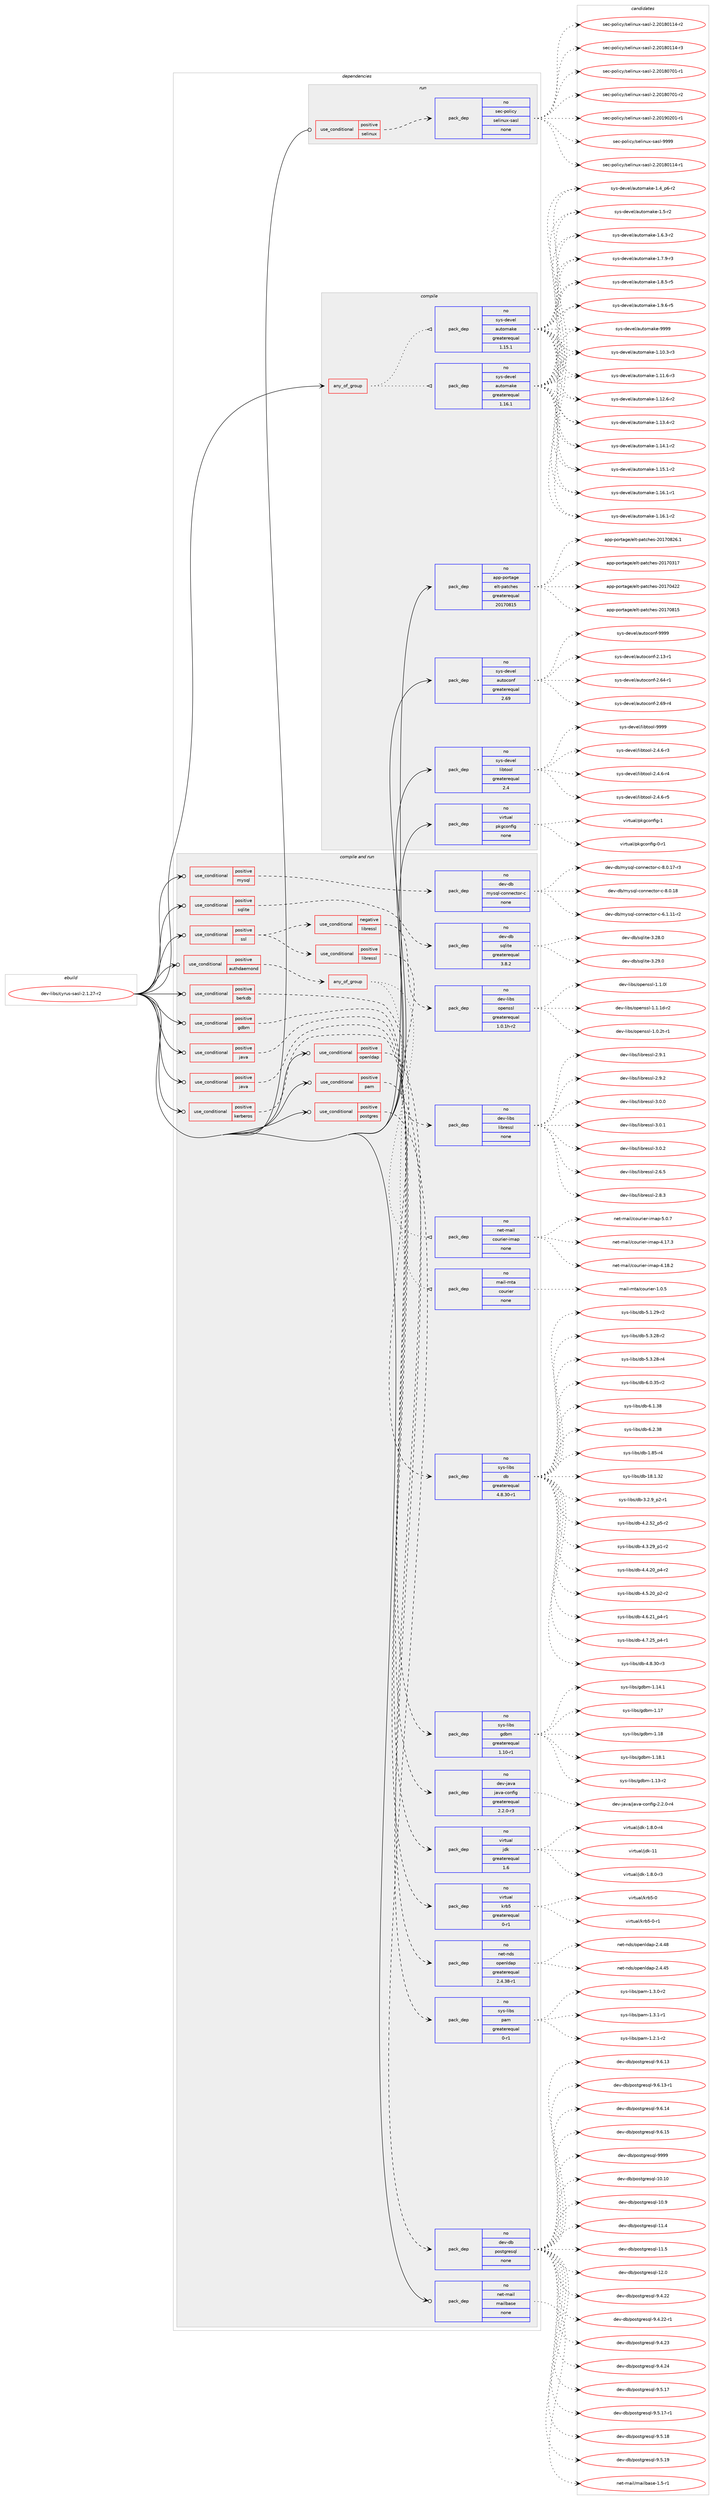 digraph prolog {

# *************
# Graph options
# *************

newrank=true;
concentrate=true;
compound=true;
graph [rankdir=LR,fontname=Helvetica,fontsize=10,ranksep=1.5];#, ranksep=2.5, nodesep=0.2];
edge  [arrowhead=vee];
node  [fontname=Helvetica,fontsize=10];

# **********
# The ebuild
# **********

subgraph cluster_leftcol {
color=gray;
rank=same;
label=<<i>ebuild</i>>;
id [label="dev-libs/cyrus-sasl-2.1.27-r2", color=red, width=4, href="../dev-libs/cyrus-sasl-2.1.27-r2.svg"];
}

# ****************
# The dependencies
# ****************

subgraph cluster_midcol {
color=gray;
label=<<i>dependencies</i>>;
subgraph cluster_compile {
fillcolor="#eeeeee";
style=filled;
label=<<i>compile</i>>;
subgraph any11013 {
dependency563163 [label=<<TABLE BORDER="0" CELLBORDER="1" CELLSPACING="0" CELLPADDING="4"><TR><TD CELLPADDING="10">any_of_group</TD></TR></TABLE>>, shape=none, color=red];subgraph pack420572 {
dependency563164 [label=<<TABLE BORDER="0" CELLBORDER="1" CELLSPACING="0" CELLPADDING="4" WIDTH="220"><TR><TD ROWSPAN="6" CELLPADDING="30">pack_dep</TD></TR><TR><TD WIDTH="110">no</TD></TR><TR><TD>sys-devel</TD></TR><TR><TD>automake</TD></TR><TR><TD>greaterequal</TD></TR><TR><TD>1.16.1</TD></TR></TABLE>>, shape=none, color=blue];
}
dependency563163:e -> dependency563164:w [weight=20,style="dotted",arrowhead="oinv"];
subgraph pack420573 {
dependency563165 [label=<<TABLE BORDER="0" CELLBORDER="1" CELLSPACING="0" CELLPADDING="4" WIDTH="220"><TR><TD ROWSPAN="6" CELLPADDING="30">pack_dep</TD></TR><TR><TD WIDTH="110">no</TD></TR><TR><TD>sys-devel</TD></TR><TR><TD>automake</TD></TR><TR><TD>greaterequal</TD></TR><TR><TD>1.15.1</TD></TR></TABLE>>, shape=none, color=blue];
}
dependency563163:e -> dependency563165:w [weight=20,style="dotted",arrowhead="oinv"];
}
id:e -> dependency563163:w [weight=20,style="solid",arrowhead="vee"];
subgraph pack420574 {
dependency563166 [label=<<TABLE BORDER="0" CELLBORDER="1" CELLSPACING="0" CELLPADDING="4" WIDTH="220"><TR><TD ROWSPAN="6" CELLPADDING="30">pack_dep</TD></TR><TR><TD WIDTH="110">no</TD></TR><TR><TD>app-portage</TD></TR><TR><TD>elt-patches</TD></TR><TR><TD>greaterequal</TD></TR><TR><TD>20170815</TD></TR></TABLE>>, shape=none, color=blue];
}
id:e -> dependency563166:w [weight=20,style="solid",arrowhead="vee"];
subgraph pack420575 {
dependency563167 [label=<<TABLE BORDER="0" CELLBORDER="1" CELLSPACING="0" CELLPADDING="4" WIDTH="220"><TR><TD ROWSPAN="6" CELLPADDING="30">pack_dep</TD></TR><TR><TD WIDTH="110">no</TD></TR><TR><TD>sys-devel</TD></TR><TR><TD>autoconf</TD></TR><TR><TD>greaterequal</TD></TR><TR><TD>2.69</TD></TR></TABLE>>, shape=none, color=blue];
}
id:e -> dependency563167:w [weight=20,style="solid",arrowhead="vee"];
subgraph pack420576 {
dependency563168 [label=<<TABLE BORDER="0" CELLBORDER="1" CELLSPACING="0" CELLPADDING="4" WIDTH="220"><TR><TD ROWSPAN="6" CELLPADDING="30">pack_dep</TD></TR><TR><TD WIDTH="110">no</TD></TR><TR><TD>sys-devel</TD></TR><TR><TD>libtool</TD></TR><TR><TD>greaterequal</TD></TR><TR><TD>2.4</TD></TR></TABLE>>, shape=none, color=blue];
}
id:e -> dependency563168:w [weight=20,style="solid",arrowhead="vee"];
subgraph pack420577 {
dependency563169 [label=<<TABLE BORDER="0" CELLBORDER="1" CELLSPACING="0" CELLPADDING="4" WIDTH="220"><TR><TD ROWSPAN="6" CELLPADDING="30">pack_dep</TD></TR><TR><TD WIDTH="110">no</TD></TR><TR><TD>virtual</TD></TR><TR><TD>pkgconfig</TD></TR><TR><TD>none</TD></TR><TR><TD></TD></TR></TABLE>>, shape=none, color=blue];
}
id:e -> dependency563169:w [weight=20,style="solid",arrowhead="vee"];
}
subgraph cluster_compileandrun {
fillcolor="#eeeeee";
style=filled;
label=<<i>compile and run</i>>;
subgraph cond131221 {
dependency563170 [label=<<TABLE BORDER="0" CELLBORDER="1" CELLSPACING="0" CELLPADDING="4"><TR><TD ROWSPAN="3" CELLPADDING="10">use_conditional</TD></TR><TR><TD>positive</TD></TR><TR><TD>authdaemond</TD></TR></TABLE>>, shape=none, color=red];
subgraph any11014 {
dependency563171 [label=<<TABLE BORDER="0" CELLBORDER="1" CELLSPACING="0" CELLPADDING="4"><TR><TD CELLPADDING="10">any_of_group</TD></TR></TABLE>>, shape=none, color=red];subgraph pack420578 {
dependency563172 [label=<<TABLE BORDER="0" CELLBORDER="1" CELLSPACING="0" CELLPADDING="4" WIDTH="220"><TR><TD ROWSPAN="6" CELLPADDING="30">pack_dep</TD></TR><TR><TD WIDTH="110">no</TD></TR><TR><TD>net-mail</TD></TR><TR><TD>courier-imap</TD></TR><TR><TD>none</TD></TR><TR><TD></TD></TR></TABLE>>, shape=none, color=blue];
}
dependency563171:e -> dependency563172:w [weight=20,style="dotted",arrowhead="oinv"];
subgraph pack420579 {
dependency563173 [label=<<TABLE BORDER="0" CELLBORDER="1" CELLSPACING="0" CELLPADDING="4" WIDTH="220"><TR><TD ROWSPAN="6" CELLPADDING="30">pack_dep</TD></TR><TR><TD WIDTH="110">no</TD></TR><TR><TD>mail-mta</TD></TR><TR><TD>courier</TD></TR><TR><TD>none</TD></TR><TR><TD></TD></TR></TABLE>>, shape=none, color=blue];
}
dependency563171:e -> dependency563173:w [weight=20,style="dotted",arrowhead="oinv"];
}
dependency563170:e -> dependency563171:w [weight=20,style="dashed",arrowhead="vee"];
}
id:e -> dependency563170:w [weight=20,style="solid",arrowhead="odotvee"];
subgraph cond131222 {
dependency563174 [label=<<TABLE BORDER="0" CELLBORDER="1" CELLSPACING="0" CELLPADDING="4"><TR><TD ROWSPAN="3" CELLPADDING="10">use_conditional</TD></TR><TR><TD>positive</TD></TR><TR><TD>berkdb</TD></TR></TABLE>>, shape=none, color=red];
subgraph pack420580 {
dependency563175 [label=<<TABLE BORDER="0" CELLBORDER="1" CELLSPACING="0" CELLPADDING="4" WIDTH="220"><TR><TD ROWSPAN="6" CELLPADDING="30">pack_dep</TD></TR><TR><TD WIDTH="110">no</TD></TR><TR><TD>sys-libs</TD></TR><TR><TD>db</TD></TR><TR><TD>greaterequal</TD></TR><TR><TD>4.8.30-r1</TD></TR></TABLE>>, shape=none, color=blue];
}
dependency563174:e -> dependency563175:w [weight=20,style="dashed",arrowhead="vee"];
}
id:e -> dependency563174:w [weight=20,style="solid",arrowhead="odotvee"];
subgraph cond131223 {
dependency563176 [label=<<TABLE BORDER="0" CELLBORDER="1" CELLSPACING="0" CELLPADDING="4"><TR><TD ROWSPAN="3" CELLPADDING="10">use_conditional</TD></TR><TR><TD>positive</TD></TR><TR><TD>gdbm</TD></TR></TABLE>>, shape=none, color=red];
subgraph pack420581 {
dependency563177 [label=<<TABLE BORDER="0" CELLBORDER="1" CELLSPACING="0" CELLPADDING="4" WIDTH="220"><TR><TD ROWSPAN="6" CELLPADDING="30">pack_dep</TD></TR><TR><TD WIDTH="110">no</TD></TR><TR><TD>sys-libs</TD></TR><TR><TD>gdbm</TD></TR><TR><TD>greaterequal</TD></TR><TR><TD>1.10-r1</TD></TR></TABLE>>, shape=none, color=blue];
}
dependency563176:e -> dependency563177:w [weight=20,style="dashed",arrowhead="vee"];
}
id:e -> dependency563176:w [weight=20,style="solid",arrowhead="odotvee"];
subgraph cond131224 {
dependency563178 [label=<<TABLE BORDER="0" CELLBORDER="1" CELLSPACING="0" CELLPADDING="4"><TR><TD ROWSPAN="3" CELLPADDING="10">use_conditional</TD></TR><TR><TD>positive</TD></TR><TR><TD>java</TD></TR></TABLE>>, shape=none, color=red];
subgraph pack420582 {
dependency563179 [label=<<TABLE BORDER="0" CELLBORDER="1" CELLSPACING="0" CELLPADDING="4" WIDTH="220"><TR><TD ROWSPAN="6" CELLPADDING="30">pack_dep</TD></TR><TR><TD WIDTH="110">no</TD></TR><TR><TD>dev-java</TD></TR><TR><TD>java-config</TD></TR><TR><TD>greaterequal</TD></TR><TR><TD>2.2.0-r3</TD></TR></TABLE>>, shape=none, color=blue];
}
dependency563178:e -> dependency563179:w [weight=20,style="dashed",arrowhead="vee"];
}
id:e -> dependency563178:w [weight=20,style="solid",arrowhead="odotvee"];
subgraph cond131225 {
dependency563180 [label=<<TABLE BORDER="0" CELLBORDER="1" CELLSPACING="0" CELLPADDING="4"><TR><TD ROWSPAN="3" CELLPADDING="10">use_conditional</TD></TR><TR><TD>positive</TD></TR><TR><TD>java</TD></TR></TABLE>>, shape=none, color=red];
subgraph pack420583 {
dependency563181 [label=<<TABLE BORDER="0" CELLBORDER="1" CELLSPACING="0" CELLPADDING="4" WIDTH="220"><TR><TD ROWSPAN="6" CELLPADDING="30">pack_dep</TD></TR><TR><TD WIDTH="110">no</TD></TR><TR><TD>virtual</TD></TR><TR><TD>jdk</TD></TR><TR><TD>greaterequal</TD></TR><TR><TD>1.6</TD></TR></TABLE>>, shape=none, color=blue];
}
dependency563180:e -> dependency563181:w [weight=20,style="dashed",arrowhead="vee"];
}
id:e -> dependency563180:w [weight=20,style="solid",arrowhead="odotvee"];
subgraph cond131226 {
dependency563182 [label=<<TABLE BORDER="0" CELLBORDER="1" CELLSPACING="0" CELLPADDING="4"><TR><TD ROWSPAN="3" CELLPADDING="10">use_conditional</TD></TR><TR><TD>positive</TD></TR><TR><TD>kerberos</TD></TR></TABLE>>, shape=none, color=red];
subgraph pack420584 {
dependency563183 [label=<<TABLE BORDER="0" CELLBORDER="1" CELLSPACING="0" CELLPADDING="4" WIDTH="220"><TR><TD ROWSPAN="6" CELLPADDING="30">pack_dep</TD></TR><TR><TD WIDTH="110">no</TD></TR><TR><TD>virtual</TD></TR><TR><TD>krb5</TD></TR><TR><TD>greaterequal</TD></TR><TR><TD>0-r1</TD></TR></TABLE>>, shape=none, color=blue];
}
dependency563182:e -> dependency563183:w [weight=20,style="dashed",arrowhead="vee"];
}
id:e -> dependency563182:w [weight=20,style="solid",arrowhead="odotvee"];
subgraph cond131227 {
dependency563184 [label=<<TABLE BORDER="0" CELLBORDER="1" CELLSPACING="0" CELLPADDING="4"><TR><TD ROWSPAN="3" CELLPADDING="10">use_conditional</TD></TR><TR><TD>positive</TD></TR><TR><TD>mysql</TD></TR></TABLE>>, shape=none, color=red];
subgraph pack420585 {
dependency563185 [label=<<TABLE BORDER="0" CELLBORDER="1" CELLSPACING="0" CELLPADDING="4" WIDTH="220"><TR><TD ROWSPAN="6" CELLPADDING="30">pack_dep</TD></TR><TR><TD WIDTH="110">no</TD></TR><TR><TD>dev-db</TD></TR><TR><TD>mysql-connector-c</TD></TR><TR><TD>none</TD></TR><TR><TD></TD></TR></TABLE>>, shape=none, color=blue];
}
dependency563184:e -> dependency563185:w [weight=20,style="dashed",arrowhead="vee"];
}
id:e -> dependency563184:w [weight=20,style="solid",arrowhead="odotvee"];
subgraph cond131228 {
dependency563186 [label=<<TABLE BORDER="0" CELLBORDER="1" CELLSPACING="0" CELLPADDING="4"><TR><TD ROWSPAN="3" CELLPADDING="10">use_conditional</TD></TR><TR><TD>positive</TD></TR><TR><TD>openldap</TD></TR></TABLE>>, shape=none, color=red];
subgraph pack420586 {
dependency563187 [label=<<TABLE BORDER="0" CELLBORDER="1" CELLSPACING="0" CELLPADDING="4" WIDTH="220"><TR><TD ROWSPAN="6" CELLPADDING="30">pack_dep</TD></TR><TR><TD WIDTH="110">no</TD></TR><TR><TD>net-nds</TD></TR><TR><TD>openldap</TD></TR><TR><TD>greaterequal</TD></TR><TR><TD>2.4.38-r1</TD></TR></TABLE>>, shape=none, color=blue];
}
dependency563186:e -> dependency563187:w [weight=20,style="dashed",arrowhead="vee"];
}
id:e -> dependency563186:w [weight=20,style="solid",arrowhead="odotvee"];
subgraph cond131229 {
dependency563188 [label=<<TABLE BORDER="0" CELLBORDER="1" CELLSPACING="0" CELLPADDING="4"><TR><TD ROWSPAN="3" CELLPADDING="10">use_conditional</TD></TR><TR><TD>positive</TD></TR><TR><TD>pam</TD></TR></TABLE>>, shape=none, color=red];
subgraph pack420587 {
dependency563189 [label=<<TABLE BORDER="0" CELLBORDER="1" CELLSPACING="0" CELLPADDING="4" WIDTH="220"><TR><TD ROWSPAN="6" CELLPADDING="30">pack_dep</TD></TR><TR><TD WIDTH="110">no</TD></TR><TR><TD>sys-libs</TD></TR><TR><TD>pam</TD></TR><TR><TD>greaterequal</TD></TR><TR><TD>0-r1</TD></TR></TABLE>>, shape=none, color=blue];
}
dependency563188:e -> dependency563189:w [weight=20,style="dashed",arrowhead="vee"];
}
id:e -> dependency563188:w [weight=20,style="solid",arrowhead="odotvee"];
subgraph cond131230 {
dependency563190 [label=<<TABLE BORDER="0" CELLBORDER="1" CELLSPACING="0" CELLPADDING="4"><TR><TD ROWSPAN="3" CELLPADDING="10">use_conditional</TD></TR><TR><TD>positive</TD></TR><TR><TD>postgres</TD></TR></TABLE>>, shape=none, color=red];
subgraph pack420588 {
dependency563191 [label=<<TABLE BORDER="0" CELLBORDER="1" CELLSPACING="0" CELLPADDING="4" WIDTH="220"><TR><TD ROWSPAN="6" CELLPADDING="30">pack_dep</TD></TR><TR><TD WIDTH="110">no</TD></TR><TR><TD>dev-db</TD></TR><TR><TD>postgresql</TD></TR><TR><TD>none</TD></TR><TR><TD></TD></TR></TABLE>>, shape=none, color=blue];
}
dependency563190:e -> dependency563191:w [weight=20,style="dashed",arrowhead="vee"];
}
id:e -> dependency563190:w [weight=20,style="solid",arrowhead="odotvee"];
subgraph cond131231 {
dependency563192 [label=<<TABLE BORDER="0" CELLBORDER="1" CELLSPACING="0" CELLPADDING="4"><TR><TD ROWSPAN="3" CELLPADDING="10">use_conditional</TD></TR><TR><TD>positive</TD></TR><TR><TD>sqlite</TD></TR></TABLE>>, shape=none, color=red];
subgraph pack420589 {
dependency563193 [label=<<TABLE BORDER="0" CELLBORDER="1" CELLSPACING="0" CELLPADDING="4" WIDTH="220"><TR><TD ROWSPAN="6" CELLPADDING="30">pack_dep</TD></TR><TR><TD WIDTH="110">no</TD></TR><TR><TD>dev-db</TD></TR><TR><TD>sqlite</TD></TR><TR><TD>greaterequal</TD></TR><TR><TD>3.8.2</TD></TR></TABLE>>, shape=none, color=blue];
}
dependency563192:e -> dependency563193:w [weight=20,style="dashed",arrowhead="vee"];
}
id:e -> dependency563192:w [weight=20,style="solid",arrowhead="odotvee"];
subgraph cond131232 {
dependency563194 [label=<<TABLE BORDER="0" CELLBORDER="1" CELLSPACING="0" CELLPADDING="4"><TR><TD ROWSPAN="3" CELLPADDING="10">use_conditional</TD></TR><TR><TD>positive</TD></TR><TR><TD>ssl</TD></TR></TABLE>>, shape=none, color=red];
subgraph cond131233 {
dependency563195 [label=<<TABLE BORDER="0" CELLBORDER="1" CELLSPACING="0" CELLPADDING="4"><TR><TD ROWSPAN="3" CELLPADDING="10">use_conditional</TD></TR><TR><TD>negative</TD></TR><TR><TD>libressl</TD></TR></TABLE>>, shape=none, color=red];
subgraph pack420590 {
dependency563196 [label=<<TABLE BORDER="0" CELLBORDER="1" CELLSPACING="0" CELLPADDING="4" WIDTH="220"><TR><TD ROWSPAN="6" CELLPADDING="30">pack_dep</TD></TR><TR><TD WIDTH="110">no</TD></TR><TR><TD>dev-libs</TD></TR><TR><TD>openssl</TD></TR><TR><TD>greaterequal</TD></TR><TR><TD>1.0.1h-r2</TD></TR></TABLE>>, shape=none, color=blue];
}
dependency563195:e -> dependency563196:w [weight=20,style="dashed",arrowhead="vee"];
}
dependency563194:e -> dependency563195:w [weight=20,style="dashed",arrowhead="vee"];
subgraph cond131234 {
dependency563197 [label=<<TABLE BORDER="0" CELLBORDER="1" CELLSPACING="0" CELLPADDING="4"><TR><TD ROWSPAN="3" CELLPADDING="10">use_conditional</TD></TR><TR><TD>positive</TD></TR><TR><TD>libressl</TD></TR></TABLE>>, shape=none, color=red];
subgraph pack420591 {
dependency563198 [label=<<TABLE BORDER="0" CELLBORDER="1" CELLSPACING="0" CELLPADDING="4" WIDTH="220"><TR><TD ROWSPAN="6" CELLPADDING="30">pack_dep</TD></TR><TR><TD WIDTH="110">no</TD></TR><TR><TD>dev-libs</TD></TR><TR><TD>libressl</TD></TR><TR><TD>none</TD></TR><TR><TD></TD></TR></TABLE>>, shape=none, color=blue];
}
dependency563197:e -> dependency563198:w [weight=20,style="dashed",arrowhead="vee"];
}
dependency563194:e -> dependency563197:w [weight=20,style="dashed",arrowhead="vee"];
}
id:e -> dependency563194:w [weight=20,style="solid",arrowhead="odotvee"];
subgraph pack420592 {
dependency563199 [label=<<TABLE BORDER="0" CELLBORDER="1" CELLSPACING="0" CELLPADDING="4" WIDTH="220"><TR><TD ROWSPAN="6" CELLPADDING="30">pack_dep</TD></TR><TR><TD WIDTH="110">no</TD></TR><TR><TD>net-mail</TD></TR><TR><TD>mailbase</TD></TR><TR><TD>none</TD></TR><TR><TD></TD></TR></TABLE>>, shape=none, color=blue];
}
id:e -> dependency563199:w [weight=20,style="solid",arrowhead="odotvee"];
}
subgraph cluster_run {
fillcolor="#eeeeee";
style=filled;
label=<<i>run</i>>;
subgraph cond131235 {
dependency563200 [label=<<TABLE BORDER="0" CELLBORDER="1" CELLSPACING="0" CELLPADDING="4"><TR><TD ROWSPAN="3" CELLPADDING="10">use_conditional</TD></TR><TR><TD>positive</TD></TR><TR><TD>selinux</TD></TR></TABLE>>, shape=none, color=red];
subgraph pack420593 {
dependency563201 [label=<<TABLE BORDER="0" CELLBORDER="1" CELLSPACING="0" CELLPADDING="4" WIDTH="220"><TR><TD ROWSPAN="6" CELLPADDING="30">pack_dep</TD></TR><TR><TD WIDTH="110">no</TD></TR><TR><TD>sec-policy</TD></TR><TR><TD>selinux-sasl</TD></TR><TR><TD>none</TD></TR><TR><TD></TD></TR></TABLE>>, shape=none, color=blue];
}
dependency563200:e -> dependency563201:w [weight=20,style="dashed",arrowhead="vee"];
}
id:e -> dependency563200:w [weight=20,style="solid",arrowhead="odot"];
}
}

# **************
# The candidates
# **************

subgraph cluster_choices {
rank=same;
color=gray;
label=<<i>candidates</i>>;

subgraph choice420572 {
color=black;
nodesep=1;
choice11512111545100101118101108479711711611110997107101454946494846514511451 [label="sys-devel/automake-1.10.3-r3", color=red, width=4,href="../sys-devel/automake-1.10.3-r3.svg"];
choice11512111545100101118101108479711711611110997107101454946494946544511451 [label="sys-devel/automake-1.11.6-r3", color=red, width=4,href="../sys-devel/automake-1.11.6-r3.svg"];
choice11512111545100101118101108479711711611110997107101454946495046544511450 [label="sys-devel/automake-1.12.6-r2", color=red, width=4,href="../sys-devel/automake-1.12.6-r2.svg"];
choice11512111545100101118101108479711711611110997107101454946495146524511450 [label="sys-devel/automake-1.13.4-r2", color=red, width=4,href="../sys-devel/automake-1.13.4-r2.svg"];
choice11512111545100101118101108479711711611110997107101454946495246494511450 [label="sys-devel/automake-1.14.1-r2", color=red, width=4,href="../sys-devel/automake-1.14.1-r2.svg"];
choice11512111545100101118101108479711711611110997107101454946495346494511450 [label="sys-devel/automake-1.15.1-r2", color=red, width=4,href="../sys-devel/automake-1.15.1-r2.svg"];
choice11512111545100101118101108479711711611110997107101454946495446494511449 [label="sys-devel/automake-1.16.1-r1", color=red, width=4,href="../sys-devel/automake-1.16.1-r1.svg"];
choice11512111545100101118101108479711711611110997107101454946495446494511450 [label="sys-devel/automake-1.16.1-r2", color=red, width=4,href="../sys-devel/automake-1.16.1-r2.svg"];
choice115121115451001011181011084797117116111109971071014549465295112544511450 [label="sys-devel/automake-1.4_p6-r2", color=red, width=4,href="../sys-devel/automake-1.4_p6-r2.svg"];
choice11512111545100101118101108479711711611110997107101454946534511450 [label="sys-devel/automake-1.5-r2", color=red, width=4,href="../sys-devel/automake-1.5-r2.svg"];
choice115121115451001011181011084797117116111109971071014549465446514511450 [label="sys-devel/automake-1.6.3-r2", color=red, width=4,href="../sys-devel/automake-1.6.3-r2.svg"];
choice115121115451001011181011084797117116111109971071014549465546574511451 [label="sys-devel/automake-1.7.9-r3", color=red, width=4,href="../sys-devel/automake-1.7.9-r3.svg"];
choice115121115451001011181011084797117116111109971071014549465646534511453 [label="sys-devel/automake-1.8.5-r5", color=red, width=4,href="../sys-devel/automake-1.8.5-r5.svg"];
choice115121115451001011181011084797117116111109971071014549465746544511453 [label="sys-devel/automake-1.9.6-r5", color=red, width=4,href="../sys-devel/automake-1.9.6-r5.svg"];
choice115121115451001011181011084797117116111109971071014557575757 [label="sys-devel/automake-9999", color=red, width=4,href="../sys-devel/automake-9999.svg"];
dependency563164:e -> choice11512111545100101118101108479711711611110997107101454946494846514511451:w [style=dotted,weight="100"];
dependency563164:e -> choice11512111545100101118101108479711711611110997107101454946494946544511451:w [style=dotted,weight="100"];
dependency563164:e -> choice11512111545100101118101108479711711611110997107101454946495046544511450:w [style=dotted,weight="100"];
dependency563164:e -> choice11512111545100101118101108479711711611110997107101454946495146524511450:w [style=dotted,weight="100"];
dependency563164:e -> choice11512111545100101118101108479711711611110997107101454946495246494511450:w [style=dotted,weight="100"];
dependency563164:e -> choice11512111545100101118101108479711711611110997107101454946495346494511450:w [style=dotted,weight="100"];
dependency563164:e -> choice11512111545100101118101108479711711611110997107101454946495446494511449:w [style=dotted,weight="100"];
dependency563164:e -> choice11512111545100101118101108479711711611110997107101454946495446494511450:w [style=dotted,weight="100"];
dependency563164:e -> choice115121115451001011181011084797117116111109971071014549465295112544511450:w [style=dotted,weight="100"];
dependency563164:e -> choice11512111545100101118101108479711711611110997107101454946534511450:w [style=dotted,weight="100"];
dependency563164:e -> choice115121115451001011181011084797117116111109971071014549465446514511450:w [style=dotted,weight="100"];
dependency563164:e -> choice115121115451001011181011084797117116111109971071014549465546574511451:w [style=dotted,weight="100"];
dependency563164:e -> choice115121115451001011181011084797117116111109971071014549465646534511453:w [style=dotted,weight="100"];
dependency563164:e -> choice115121115451001011181011084797117116111109971071014549465746544511453:w [style=dotted,weight="100"];
dependency563164:e -> choice115121115451001011181011084797117116111109971071014557575757:w [style=dotted,weight="100"];
}
subgraph choice420573 {
color=black;
nodesep=1;
choice11512111545100101118101108479711711611110997107101454946494846514511451 [label="sys-devel/automake-1.10.3-r3", color=red, width=4,href="../sys-devel/automake-1.10.3-r3.svg"];
choice11512111545100101118101108479711711611110997107101454946494946544511451 [label="sys-devel/automake-1.11.6-r3", color=red, width=4,href="../sys-devel/automake-1.11.6-r3.svg"];
choice11512111545100101118101108479711711611110997107101454946495046544511450 [label="sys-devel/automake-1.12.6-r2", color=red, width=4,href="../sys-devel/automake-1.12.6-r2.svg"];
choice11512111545100101118101108479711711611110997107101454946495146524511450 [label="sys-devel/automake-1.13.4-r2", color=red, width=4,href="../sys-devel/automake-1.13.4-r2.svg"];
choice11512111545100101118101108479711711611110997107101454946495246494511450 [label="sys-devel/automake-1.14.1-r2", color=red, width=4,href="../sys-devel/automake-1.14.1-r2.svg"];
choice11512111545100101118101108479711711611110997107101454946495346494511450 [label="sys-devel/automake-1.15.1-r2", color=red, width=4,href="../sys-devel/automake-1.15.1-r2.svg"];
choice11512111545100101118101108479711711611110997107101454946495446494511449 [label="sys-devel/automake-1.16.1-r1", color=red, width=4,href="../sys-devel/automake-1.16.1-r1.svg"];
choice11512111545100101118101108479711711611110997107101454946495446494511450 [label="sys-devel/automake-1.16.1-r2", color=red, width=4,href="../sys-devel/automake-1.16.1-r2.svg"];
choice115121115451001011181011084797117116111109971071014549465295112544511450 [label="sys-devel/automake-1.4_p6-r2", color=red, width=4,href="../sys-devel/automake-1.4_p6-r2.svg"];
choice11512111545100101118101108479711711611110997107101454946534511450 [label="sys-devel/automake-1.5-r2", color=red, width=4,href="../sys-devel/automake-1.5-r2.svg"];
choice115121115451001011181011084797117116111109971071014549465446514511450 [label="sys-devel/automake-1.6.3-r2", color=red, width=4,href="../sys-devel/automake-1.6.3-r2.svg"];
choice115121115451001011181011084797117116111109971071014549465546574511451 [label="sys-devel/automake-1.7.9-r3", color=red, width=4,href="../sys-devel/automake-1.7.9-r3.svg"];
choice115121115451001011181011084797117116111109971071014549465646534511453 [label="sys-devel/automake-1.8.5-r5", color=red, width=4,href="../sys-devel/automake-1.8.5-r5.svg"];
choice115121115451001011181011084797117116111109971071014549465746544511453 [label="sys-devel/automake-1.9.6-r5", color=red, width=4,href="../sys-devel/automake-1.9.6-r5.svg"];
choice115121115451001011181011084797117116111109971071014557575757 [label="sys-devel/automake-9999", color=red, width=4,href="../sys-devel/automake-9999.svg"];
dependency563165:e -> choice11512111545100101118101108479711711611110997107101454946494846514511451:w [style=dotted,weight="100"];
dependency563165:e -> choice11512111545100101118101108479711711611110997107101454946494946544511451:w [style=dotted,weight="100"];
dependency563165:e -> choice11512111545100101118101108479711711611110997107101454946495046544511450:w [style=dotted,weight="100"];
dependency563165:e -> choice11512111545100101118101108479711711611110997107101454946495146524511450:w [style=dotted,weight="100"];
dependency563165:e -> choice11512111545100101118101108479711711611110997107101454946495246494511450:w [style=dotted,weight="100"];
dependency563165:e -> choice11512111545100101118101108479711711611110997107101454946495346494511450:w [style=dotted,weight="100"];
dependency563165:e -> choice11512111545100101118101108479711711611110997107101454946495446494511449:w [style=dotted,weight="100"];
dependency563165:e -> choice11512111545100101118101108479711711611110997107101454946495446494511450:w [style=dotted,weight="100"];
dependency563165:e -> choice115121115451001011181011084797117116111109971071014549465295112544511450:w [style=dotted,weight="100"];
dependency563165:e -> choice11512111545100101118101108479711711611110997107101454946534511450:w [style=dotted,weight="100"];
dependency563165:e -> choice115121115451001011181011084797117116111109971071014549465446514511450:w [style=dotted,weight="100"];
dependency563165:e -> choice115121115451001011181011084797117116111109971071014549465546574511451:w [style=dotted,weight="100"];
dependency563165:e -> choice115121115451001011181011084797117116111109971071014549465646534511453:w [style=dotted,weight="100"];
dependency563165:e -> choice115121115451001011181011084797117116111109971071014549465746544511453:w [style=dotted,weight="100"];
dependency563165:e -> choice115121115451001011181011084797117116111109971071014557575757:w [style=dotted,weight="100"];
}
subgraph choice420574 {
color=black;
nodesep=1;
choice97112112451121111141169710310147101108116451129711699104101115455048495548514955 [label="app-portage/elt-patches-20170317", color=red, width=4,href="../app-portage/elt-patches-20170317.svg"];
choice97112112451121111141169710310147101108116451129711699104101115455048495548525050 [label="app-portage/elt-patches-20170422", color=red, width=4,href="../app-portage/elt-patches-20170422.svg"];
choice97112112451121111141169710310147101108116451129711699104101115455048495548564953 [label="app-portage/elt-patches-20170815", color=red, width=4,href="../app-portage/elt-patches-20170815.svg"];
choice971121124511211111411697103101471011081164511297116991041011154550484955485650544649 [label="app-portage/elt-patches-20170826.1", color=red, width=4,href="../app-portage/elt-patches-20170826.1.svg"];
dependency563166:e -> choice97112112451121111141169710310147101108116451129711699104101115455048495548514955:w [style=dotted,weight="100"];
dependency563166:e -> choice97112112451121111141169710310147101108116451129711699104101115455048495548525050:w [style=dotted,weight="100"];
dependency563166:e -> choice97112112451121111141169710310147101108116451129711699104101115455048495548564953:w [style=dotted,weight="100"];
dependency563166:e -> choice971121124511211111411697103101471011081164511297116991041011154550484955485650544649:w [style=dotted,weight="100"];
}
subgraph choice420575 {
color=black;
nodesep=1;
choice1151211154510010111810110847971171161119911111010245504649514511449 [label="sys-devel/autoconf-2.13-r1", color=red, width=4,href="../sys-devel/autoconf-2.13-r1.svg"];
choice1151211154510010111810110847971171161119911111010245504654524511449 [label="sys-devel/autoconf-2.64-r1", color=red, width=4,href="../sys-devel/autoconf-2.64-r1.svg"];
choice1151211154510010111810110847971171161119911111010245504654574511452 [label="sys-devel/autoconf-2.69-r4", color=red, width=4,href="../sys-devel/autoconf-2.69-r4.svg"];
choice115121115451001011181011084797117116111991111101024557575757 [label="sys-devel/autoconf-9999", color=red, width=4,href="../sys-devel/autoconf-9999.svg"];
dependency563167:e -> choice1151211154510010111810110847971171161119911111010245504649514511449:w [style=dotted,weight="100"];
dependency563167:e -> choice1151211154510010111810110847971171161119911111010245504654524511449:w [style=dotted,weight="100"];
dependency563167:e -> choice1151211154510010111810110847971171161119911111010245504654574511452:w [style=dotted,weight="100"];
dependency563167:e -> choice115121115451001011181011084797117116111991111101024557575757:w [style=dotted,weight="100"];
}
subgraph choice420576 {
color=black;
nodesep=1;
choice1151211154510010111810110847108105981161111111084550465246544511451 [label="sys-devel/libtool-2.4.6-r3", color=red, width=4,href="../sys-devel/libtool-2.4.6-r3.svg"];
choice1151211154510010111810110847108105981161111111084550465246544511452 [label="sys-devel/libtool-2.4.6-r4", color=red, width=4,href="../sys-devel/libtool-2.4.6-r4.svg"];
choice1151211154510010111810110847108105981161111111084550465246544511453 [label="sys-devel/libtool-2.4.6-r5", color=red, width=4,href="../sys-devel/libtool-2.4.6-r5.svg"];
choice1151211154510010111810110847108105981161111111084557575757 [label="sys-devel/libtool-9999", color=red, width=4,href="../sys-devel/libtool-9999.svg"];
dependency563168:e -> choice1151211154510010111810110847108105981161111111084550465246544511451:w [style=dotted,weight="100"];
dependency563168:e -> choice1151211154510010111810110847108105981161111111084550465246544511452:w [style=dotted,weight="100"];
dependency563168:e -> choice1151211154510010111810110847108105981161111111084550465246544511453:w [style=dotted,weight="100"];
dependency563168:e -> choice1151211154510010111810110847108105981161111111084557575757:w [style=dotted,weight="100"];
}
subgraph choice420577 {
color=black;
nodesep=1;
choice11810511411611797108471121071039911111010210510345484511449 [label="virtual/pkgconfig-0-r1", color=red, width=4,href="../virtual/pkgconfig-0-r1.svg"];
choice1181051141161179710847112107103991111101021051034549 [label="virtual/pkgconfig-1", color=red, width=4,href="../virtual/pkgconfig-1.svg"];
dependency563169:e -> choice11810511411611797108471121071039911111010210510345484511449:w [style=dotted,weight="100"];
dependency563169:e -> choice1181051141161179710847112107103991111101021051034549:w [style=dotted,weight="100"];
}
subgraph choice420578 {
color=black;
nodesep=1;
choice11010111645109971051084799111117114105101114451051099711245524649554651 [label="net-mail/courier-imap-4.17.3", color=red, width=4,href="../net-mail/courier-imap-4.17.3.svg"];
choice11010111645109971051084799111117114105101114451051099711245524649564650 [label="net-mail/courier-imap-4.18.2", color=red, width=4,href="../net-mail/courier-imap-4.18.2.svg"];
choice110101116451099710510847991111171141051011144510510997112455346484655 [label="net-mail/courier-imap-5.0.7", color=red, width=4,href="../net-mail/courier-imap-5.0.7.svg"];
dependency563172:e -> choice11010111645109971051084799111117114105101114451051099711245524649554651:w [style=dotted,weight="100"];
dependency563172:e -> choice11010111645109971051084799111117114105101114451051099711245524649564650:w [style=dotted,weight="100"];
dependency563172:e -> choice110101116451099710510847991111171141051011144510510997112455346484655:w [style=dotted,weight="100"];
}
subgraph choice420579 {
color=black;
nodesep=1;
choice1099710510845109116974799111117114105101114454946484653 [label="mail-mta/courier-1.0.5", color=red, width=4,href="../mail-mta/courier-1.0.5.svg"];
dependency563173:e -> choice1099710510845109116974799111117114105101114454946484653:w [style=dotted,weight="100"];
}
subgraph choice420580 {
color=black;
nodesep=1;
choice1151211154510810598115471009845494656534511452 [label="sys-libs/db-1.85-r4", color=red, width=4,href="../sys-libs/db-1.85-r4.svg"];
choice115121115451081059811547100984549564649465150 [label="sys-libs/db-18.1.32", color=red, width=4,href="../sys-libs/db-18.1.32.svg"];
choice1151211154510810598115471009845514650465795112504511449 [label="sys-libs/db-3.2.9_p2-r1", color=red, width=4,href="../sys-libs/db-3.2.9_p2-r1.svg"];
choice115121115451081059811547100984552465046535095112534511450 [label="sys-libs/db-4.2.52_p5-r2", color=red, width=4,href="../sys-libs/db-4.2.52_p5-r2.svg"];
choice115121115451081059811547100984552465146505795112494511450 [label="sys-libs/db-4.3.29_p1-r2", color=red, width=4,href="../sys-libs/db-4.3.29_p1-r2.svg"];
choice115121115451081059811547100984552465246504895112524511450 [label="sys-libs/db-4.4.20_p4-r2", color=red, width=4,href="../sys-libs/db-4.4.20_p4-r2.svg"];
choice115121115451081059811547100984552465346504895112504511450 [label="sys-libs/db-4.5.20_p2-r2", color=red, width=4,href="../sys-libs/db-4.5.20_p2-r2.svg"];
choice115121115451081059811547100984552465446504995112524511449 [label="sys-libs/db-4.6.21_p4-r1", color=red, width=4,href="../sys-libs/db-4.6.21_p4-r1.svg"];
choice115121115451081059811547100984552465546505395112524511449 [label="sys-libs/db-4.7.25_p4-r1", color=red, width=4,href="../sys-libs/db-4.7.25_p4-r1.svg"];
choice11512111545108105981154710098455246564651484511451 [label="sys-libs/db-4.8.30-r3", color=red, width=4,href="../sys-libs/db-4.8.30-r3.svg"];
choice11512111545108105981154710098455346494650574511450 [label="sys-libs/db-5.1.29-r2", color=red, width=4,href="../sys-libs/db-5.1.29-r2.svg"];
choice11512111545108105981154710098455346514650564511450 [label="sys-libs/db-5.3.28-r2", color=red, width=4,href="../sys-libs/db-5.3.28-r2.svg"];
choice11512111545108105981154710098455346514650564511452 [label="sys-libs/db-5.3.28-r4", color=red, width=4,href="../sys-libs/db-5.3.28-r4.svg"];
choice11512111545108105981154710098455446484651534511450 [label="sys-libs/db-6.0.35-r2", color=red, width=4,href="../sys-libs/db-6.0.35-r2.svg"];
choice1151211154510810598115471009845544649465156 [label="sys-libs/db-6.1.38", color=red, width=4,href="../sys-libs/db-6.1.38.svg"];
choice1151211154510810598115471009845544650465156 [label="sys-libs/db-6.2.38", color=red, width=4,href="../sys-libs/db-6.2.38.svg"];
dependency563175:e -> choice1151211154510810598115471009845494656534511452:w [style=dotted,weight="100"];
dependency563175:e -> choice115121115451081059811547100984549564649465150:w [style=dotted,weight="100"];
dependency563175:e -> choice1151211154510810598115471009845514650465795112504511449:w [style=dotted,weight="100"];
dependency563175:e -> choice115121115451081059811547100984552465046535095112534511450:w [style=dotted,weight="100"];
dependency563175:e -> choice115121115451081059811547100984552465146505795112494511450:w [style=dotted,weight="100"];
dependency563175:e -> choice115121115451081059811547100984552465246504895112524511450:w [style=dotted,weight="100"];
dependency563175:e -> choice115121115451081059811547100984552465346504895112504511450:w [style=dotted,weight="100"];
dependency563175:e -> choice115121115451081059811547100984552465446504995112524511449:w [style=dotted,weight="100"];
dependency563175:e -> choice115121115451081059811547100984552465546505395112524511449:w [style=dotted,weight="100"];
dependency563175:e -> choice11512111545108105981154710098455246564651484511451:w [style=dotted,weight="100"];
dependency563175:e -> choice11512111545108105981154710098455346494650574511450:w [style=dotted,weight="100"];
dependency563175:e -> choice11512111545108105981154710098455346514650564511450:w [style=dotted,weight="100"];
dependency563175:e -> choice11512111545108105981154710098455346514650564511452:w [style=dotted,weight="100"];
dependency563175:e -> choice11512111545108105981154710098455446484651534511450:w [style=dotted,weight="100"];
dependency563175:e -> choice1151211154510810598115471009845544649465156:w [style=dotted,weight="100"];
dependency563175:e -> choice1151211154510810598115471009845544650465156:w [style=dotted,weight="100"];
}
subgraph choice420581 {
color=black;
nodesep=1;
choice1151211154510810598115471031009810945494649514511450 [label="sys-libs/gdbm-1.13-r2", color=red, width=4,href="../sys-libs/gdbm-1.13-r2.svg"];
choice1151211154510810598115471031009810945494649524649 [label="sys-libs/gdbm-1.14.1", color=red, width=4,href="../sys-libs/gdbm-1.14.1.svg"];
choice115121115451081059811547103100981094549464955 [label="sys-libs/gdbm-1.17", color=red, width=4,href="../sys-libs/gdbm-1.17.svg"];
choice115121115451081059811547103100981094549464956 [label="sys-libs/gdbm-1.18", color=red, width=4,href="../sys-libs/gdbm-1.18.svg"];
choice1151211154510810598115471031009810945494649564649 [label="sys-libs/gdbm-1.18.1", color=red, width=4,href="../sys-libs/gdbm-1.18.1.svg"];
dependency563177:e -> choice1151211154510810598115471031009810945494649514511450:w [style=dotted,weight="100"];
dependency563177:e -> choice1151211154510810598115471031009810945494649524649:w [style=dotted,weight="100"];
dependency563177:e -> choice115121115451081059811547103100981094549464955:w [style=dotted,weight="100"];
dependency563177:e -> choice115121115451081059811547103100981094549464956:w [style=dotted,weight="100"];
dependency563177:e -> choice1151211154510810598115471031009810945494649564649:w [style=dotted,weight="100"];
}
subgraph choice420582 {
color=black;
nodesep=1;
choice10010111845106971189747106971189745991111101021051034550465046484511452 [label="dev-java/java-config-2.2.0-r4", color=red, width=4,href="../dev-java/java-config-2.2.0-r4.svg"];
dependency563179:e -> choice10010111845106971189747106971189745991111101021051034550465046484511452:w [style=dotted,weight="100"];
}
subgraph choice420583 {
color=black;
nodesep=1;
choice11810511411611797108471061001074549465646484511451 [label="virtual/jdk-1.8.0-r3", color=red, width=4,href="../virtual/jdk-1.8.0-r3.svg"];
choice11810511411611797108471061001074549465646484511452 [label="virtual/jdk-1.8.0-r4", color=red, width=4,href="../virtual/jdk-1.8.0-r4.svg"];
choice1181051141161179710847106100107454949 [label="virtual/jdk-11", color=red, width=4,href="../virtual/jdk-11.svg"];
dependency563181:e -> choice11810511411611797108471061001074549465646484511451:w [style=dotted,weight="100"];
dependency563181:e -> choice11810511411611797108471061001074549465646484511452:w [style=dotted,weight="100"];
dependency563181:e -> choice1181051141161179710847106100107454949:w [style=dotted,weight="100"];
}
subgraph choice420584 {
color=black;
nodesep=1;
choice118105114116117971084710711498534548 [label="virtual/krb5-0", color=red, width=4,href="../virtual/krb5-0.svg"];
choice1181051141161179710847107114985345484511449 [label="virtual/krb5-0-r1", color=red, width=4,href="../virtual/krb5-0-r1.svg"];
dependency563183:e -> choice118105114116117971084710711498534548:w [style=dotted,weight="100"];
dependency563183:e -> choice1181051141161179710847107114985345484511449:w [style=dotted,weight="100"];
}
subgraph choice420585 {
color=black;
nodesep=1;
choice1001011184510098471091211151131084599111110110101991161111144599455446494649494511450 [label="dev-db/mysql-connector-c-6.1.11-r2", color=red, width=4,href="../dev-db/mysql-connector-c-6.1.11-r2.svg"];
choice1001011184510098471091211151131084599111110110101991161111144599455646484649554511451 [label="dev-db/mysql-connector-c-8.0.17-r3", color=red, width=4,href="../dev-db/mysql-connector-c-8.0.17-r3.svg"];
choice100101118451009847109121115113108459911111011010199116111114459945564648464956 [label="dev-db/mysql-connector-c-8.0.18", color=red, width=4,href="../dev-db/mysql-connector-c-8.0.18.svg"];
dependency563185:e -> choice1001011184510098471091211151131084599111110110101991161111144599455446494649494511450:w [style=dotted,weight="100"];
dependency563185:e -> choice1001011184510098471091211151131084599111110110101991161111144599455646484649554511451:w [style=dotted,weight="100"];
dependency563185:e -> choice100101118451009847109121115113108459911111011010199116111114459945564648464956:w [style=dotted,weight="100"];
}
subgraph choice420586 {
color=black;
nodesep=1;
choice11010111645110100115471111121011101081009711245504652465253 [label="net-nds/openldap-2.4.45", color=red, width=4,href="../net-nds/openldap-2.4.45.svg"];
choice11010111645110100115471111121011101081009711245504652465256 [label="net-nds/openldap-2.4.48", color=red, width=4,href="../net-nds/openldap-2.4.48.svg"];
dependency563187:e -> choice11010111645110100115471111121011101081009711245504652465253:w [style=dotted,weight="100"];
dependency563187:e -> choice11010111645110100115471111121011101081009711245504652465256:w [style=dotted,weight="100"];
}
subgraph choice420587 {
color=black;
nodesep=1;
choice115121115451081059811547112971094549465046494511450 [label="sys-libs/pam-1.2.1-r2", color=red, width=4,href="../sys-libs/pam-1.2.1-r2.svg"];
choice115121115451081059811547112971094549465146484511450 [label="sys-libs/pam-1.3.0-r2", color=red, width=4,href="../sys-libs/pam-1.3.0-r2.svg"];
choice115121115451081059811547112971094549465146494511449 [label="sys-libs/pam-1.3.1-r1", color=red, width=4,href="../sys-libs/pam-1.3.1-r1.svg"];
dependency563189:e -> choice115121115451081059811547112971094549465046494511450:w [style=dotted,weight="100"];
dependency563189:e -> choice115121115451081059811547112971094549465146484511450:w [style=dotted,weight="100"];
dependency563189:e -> choice115121115451081059811547112971094549465146494511449:w [style=dotted,weight="100"];
}
subgraph choice420588 {
color=black;
nodesep=1;
choice100101118451009847112111115116103114101115113108454948464948 [label="dev-db/postgresql-10.10", color=red, width=4,href="../dev-db/postgresql-10.10.svg"];
choice1001011184510098471121111151161031141011151131084549484657 [label="dev-db/postgresql-10.9", color=red, width=4,href="../dev-db/postgresql-10.9.svg"];
choice1001011184510098471121111151161031141011151131084549494652 [label="dev-db/postgresql-11.4", color=red, width=4,href="../dev-db/postgresql-11.4.svg"];
choice1001011184510098471121111151161031141011151131084549494653 [label="dev-db/postgresql-11.5", color=red, width=4,href="../dev-db/postgresql-11.5.svg"];
choice1001011184510098471121111151161031141011151131084549504648 [label="dev-db/postgresql-12.0", color=red, width=4,href="../dev-db/postgresql-12.0.svg"];
choice10010111845100984711211111511610311410111511310845574652465050 [label="dev-db/postgresql-9.4.22", color=red, width=4,href="../dev-db/postgresql-9.4.22.svg"];
choice100101118451009847112111115116103114101115113108455746524650504511449 [label="dev-db/postgresql-9.4.22-r1", color=red, width=4,href="../dev-db/postgresql-9.4.22-r1.svg"];
choice10010111845100984711211111511610311410111511310845574652465051 [label="dev-db/postgresql-9.4.23", color=red, width=4,href="../dev-db/postgresql-9.4.23.svg"];
choice10010111845100984711211111511610311410111511310845574652465052 [label="dev-db/postgresql-9.4.24", color=red, width=4,href="../dev-db/postgresql-9.4.24.svg"];
choice10010111845100984711211111511610311410111511310845574653464955 [label="dev-db/postgresql-9.5.17", color=red, width=4,href="../dev-db/postgresql-9.5.17.svg"];
choice100101118451009847112111115116103114101115113108455746534649554511449 [label="dev-db/postgresql-9.5.17-r1", color=red, width=4,href="../dev-db/postgresql-9.5.17-r1.svg"];
choice10010111845100984711211111511610311410111511310845574653464956 [label="dev-db/postgresql-9.5.18", color=red, width=4,href="../dev-db/postgresql-9.5.18.svg"];
choice10010111845100984711211111511610311410111511310845574653464957 [label="dev-db/postgresql-9.5.19", color=red, width=4,href="../dev-db/postgresql-9.5.19.svg"];
choice10010111845100984711211111511610311410111511310845574654464951 [label="dev-db/postgresql-9.6.13", color=red, width=4,href="../dev-db/postgresql-9.6.13.svg"];
choice100101118451009847112111115116103114101115113108455746544649514511449 [label="dev-db/postgresql-9.6.13-r1", color=red, width=4,href="../dev-db/postgresql-9.6.13-r1.svg"];
choice10010111845100984711211111511610311410111511310845574654464952 [label="dev-db/postgresql-9.6.14", color=red, width=4,href="../dev-db/postgresql-9.6.14.svg"];
choice10010111845100984711211111511610311410111511310845574654464953 [label="dev-db/postgresql-9.6.15", color=red, width=4,href="../dev-db/postgresql-9.6.15.svg"];
choice1001011184510098471121111151161031141011151131084557575757 [label="dev-db/postgresql-9999", color=red, width=4,href="../dev-db/postgresql-9999.svg"];
dependency563191:e -> choice100101118451009847112111115116103114101115113108454948464948:w [style=dotted,weight="100"];
dependency563191:e -> choice1001011184510098471121111151161031141011151131084549484657:w [style=dotted,weight="100"];
dependency563191:e -> choice1001011184510098471121111151161031141011151131084549494652:w [style=dotted,weight="100"];
dependency563191:e -> choice1001011184510098471121111151161031141011151131084549494653:w [style=dotted,weight="100"];
dependency563191:e -> choice1001011184510098471121111151161031141011151131084549504648:w [style=dotted,weight="100"];
dependency563191:e -> choice10010111845100984711211111511610311410111511310845574652465050:w [style=dotted,weight="100"];
dependency563191:e -> choice100101118451009847112111115116103114101115113108455746524650504511449:w [style=dotted,weight="100"];
dependency563191:e -> choice10010111845100984711211111511610311410111511310845574652465051:w [style=dotted,weight="100"];
dependency563191:e -> choice10010111845100984711211111511610311410111511310845574652465052:w [style=dotted,weight="100"];
dependency563191:e -> choice10010111845100984711211111511610311410111511310845574653464955:w [style=dotted,weight="100"];
dependency563191:e -> choice100101118451009847112111115116103114101115113108455746534649554511449:w [style=dotted,weight="100"];
dependency563191:e -> choice10010111845100984711211111511610311410111511310845574653464956:w [style=dotted,weight="100"];
dependency563191:e -> choice10010111845100984711211111511610311410111511310845574653464957:w [style=dotted,weight="100"];
dependency563191:e -> choice10010111845100984711211111511610311410111511310845574654464951:w [style=dotted,weight="100"];
dependency563191:e -> choice100101118451009847112111115116103114101115113108455746544649514511449:w [style=dotted,weight="100"];
dependency563191:e -> choice10010111845100984711211111511610311410111511310845574654464952:w [style=dotted,weight="100"];
dependency563191:e -> choice10010111845100984711211111511610311410111511310845574654464953:w [style=dotted,weight="100"];
dependency563191:e -> choice1001011184510098471121111151161031141011151131084557575757:w [style=dotted,weight="100"];
}
subgraph choice420589 {
color=black;
nodesep=1;
choice10010111845100984711511310810511610145514650564648 [label="dev-db/sqlite-3.28.0", color=red, width=4,href="../dev-db/sqlite-3.28.0.svg"];
choice10010111845100984711511310810511610145514650574648 [label="dev-db/sqlite-3.29.0", color=red, width=4,href="../dev-db/sqlite-3.29.0.svg"];
dependency563193:e -> choice10010111845100984711511310810511610145514650564648:w [style=dotted,weight="100"];
dependency563193:e -> choice10010111845100984711511310810511610145514650574648:w [style=dotted,weight="100"];
}
subgraph choice420590 {
color=black;
nodesep=1;
choice1001011184510810598115471111121011101151151084549464846501164511449 [label="dev-libs/openssl-1.0.2t-r1", color=red, width=4,href="../dev-libs/openssl-1.0.2t-r1.svg"];
choice100101118451081059811547111112101110115115108454946494648108 [label="dev-libs/openssl-1.1.0l", color=red, width=4,href="../dev-libs/openssl-1.1.0l.svg"];
choice1001011184510810598115471111121011101151151084549464946491004511450 [label="dev-libs/openssl-1.1.1d-r2", color=red, width=4,href="../dev-libs/openssl-1.1.1d-r2.svg"];
dependency563196:e -> choice1001011184510810598115471111121011101151151084549464846501164511449:w [style=dotted,weight="100"];
dependency563196:e -> choice100101118451081059811547111112101110115115108454946494648108:w [style=dotted,weight="100"];
dependency563196:e -> choice1001011184510810598115471111121011101151151084549464946491004511450:w [style=dotted,weight="100"];
}
subgraph choice420591 {
color=black;
nodesep=1;
choice10010111845108105981154710810598114101115115108455046544653 [label="dev-libs/libressl-2.6.5", color=red, width=4,href="../dev-libs/libressl-2.6.5.svg"];
choice10010111845108105981154710810598114101115115108455046564651 [label="dev-libs/libressl-2.8.3", color=red, width=4,href="../dev-libs/libressl-2.8.3.svg"];
choice10010111845108105981154710810598114101115115108455046574649 [label="dev-libs/libressl-2.9.1", color=red, width=4,href="../dev-libs/libressl-2.9.1.svg"];
choice10010111845108105981154710810598114101115115108455046574650 [label="dev-libs/libressl-2.9.2", color=red, width=4,href="../dev-libs/libressl-2.9.2.svg"];
choice10010111845108105981154710810598114101115115108455146484648 [label="dev-libs/libressl-3.0.0", color=red, width=4,href="../dev-libs/libressl-3.0.0.svg"];
choice10010111845108105981154710810598114101115115108455146484649 [label="dev-libs/libressl-3.0.1", color=red, width=4,href="../dev-libs/libressl-3.0.1.svg"];
choice10010111845108105981154710810598114101115115108455146484650 [label="dev-libs/libressl-3.0.2", color=red, width=4,href="../dev-libs/libressl-3.0.2.svg"];
dependency563198:e -> choice10010111845108105981154710810598114101115115108455046544653:w [style=dotted,weight="100"];
dependency563198:e -> choice10010111845108105981154710810598114101115115108455046564651:w [style=dotted,weight="100"];
dependency563198:e -> choice10010111845108105981154710810598114101115115108455046574649:w [style=dotted,weight="100"];
dependency563198:e -> choice10010111845108105981154710810598114101115115108455046574650:w [style=dotted,weight="100"];
dependency563198:e -> choice10010111845108105981154710810598114101115115108455146484648:w [style=dotted,weight="100"];
dependency563198:e -> choice10010111845108105981154710810598114101115115108455146484649:w [style=dotted,weight="100"];
dependency563198:e -> choice10010111845108105981154710810598114101115115108455146484650:w [style=dotted,weight="100"];
}
subgraph choice420592 {
color=black;
nodesep=1;
choice110101116451099710510847109971051089897115101454946534511449 [label="net-mail/mailbase-1.5-r1", color=red, width=4,href="../net-mail/mailbase-1.5-r1.svg"];
dependency563199:e -> choice110101116451099710510847109971051089897115101454946534511449:w [style=dotted,weight="100"];
}
subgraph choice420593 {
color=black;
nodesep=1;
choice11510199451121111081059912147115101108105110117120451159711510845504650484956484949524511449 [label="sec-policy/selinux-sasl-2.20180114-r1", color=red, width=4,href="../sec-policy/selinux-sasl-2.20180114-r1.svg"];
choice11510199451121111081059912147115101108105110117120451159711510845504650484956484949524511450 [label="sec-policy/selinux-sasl-2.20180114-r2", color=red, width=4,href="../sec-policy/selinux-sasl-2.20180114-r2.svg"];
choice11510199451121111081059912147115101108105110117120451159711510845504650484956484949524511451 [label="sec-policy/selinux-sasl-2.20180114-r3", color=red, width=4,href="../sec-policy/selinux-sasl-2.20180114-r3.svg"];
choice11510199451121111081059912147115101108105110117120451159711510845504650484956485548494511449 [label="sec-policy/selinux-sasl-2.20180701-r1", color=red, width=4,href="../sec-policy/selinux-sasl-2.20180701-r1.svg"];
choice11510199451121111081059912147115101108105110117120451159711510845504650484956485548494511450 [label="sec-policy/selinux-sasl-2.20180701-r2", color=red, width=4,href="../sec-policy/selinux-sasl-2.20180701-r2.svg"];
choice11510199451121111081059912147115101108105110117120451159711510845504650484957485048494511449 [label="sec-policy/selinux-sasl-2.20190201-r1", color=red, width=4,href="../sec-policy/selinux-sasl-2.20190201-r1.svg"];
choice1151019945112111108105991214711510110810511011712045115971151084557575757 [label="sec-policy/selinux-sasl-9999", color=red, width=4,href="../sec-policy/selinux-sasl-9999.svg"];
dependency563201:e -> choice11510199451121111081059912147115101108105110117120451159711510845504650484956484949524511449:w [style=dotted,weight="100"];
dependency563201:e -> choice11510199451121111081059912147115101108105110117120451159711510845504650484956484949524511450:w [style=dotted,weight="100"];
dependency563201:e -> choice11510199451121111081059912147115101108105110117120451159711510845504650484956484949524511451:w [style=dotted,weight="100"];
dependency563201:e -> choice11510199451121111081059912147115101108105110117120451159711510845504650484956485548494511449:w [style=dotted,weight="100"];
dependency563201:e -> choice11510199451121111081059912147115101108105110117120451159711510845504650484956485548494511450:w [style=dotted,weight="100"];
dependency563201:e -> choice11510199451121111081059912147115101108105110117120451159711510845504650484957485048494511449:w [style=dotted,weight="100"];
dependency563201:e -> choice1151019945112111108105991214711510110810511011712045115971151084557575757:w [style=dotted,weight="100"];
}
}

}
